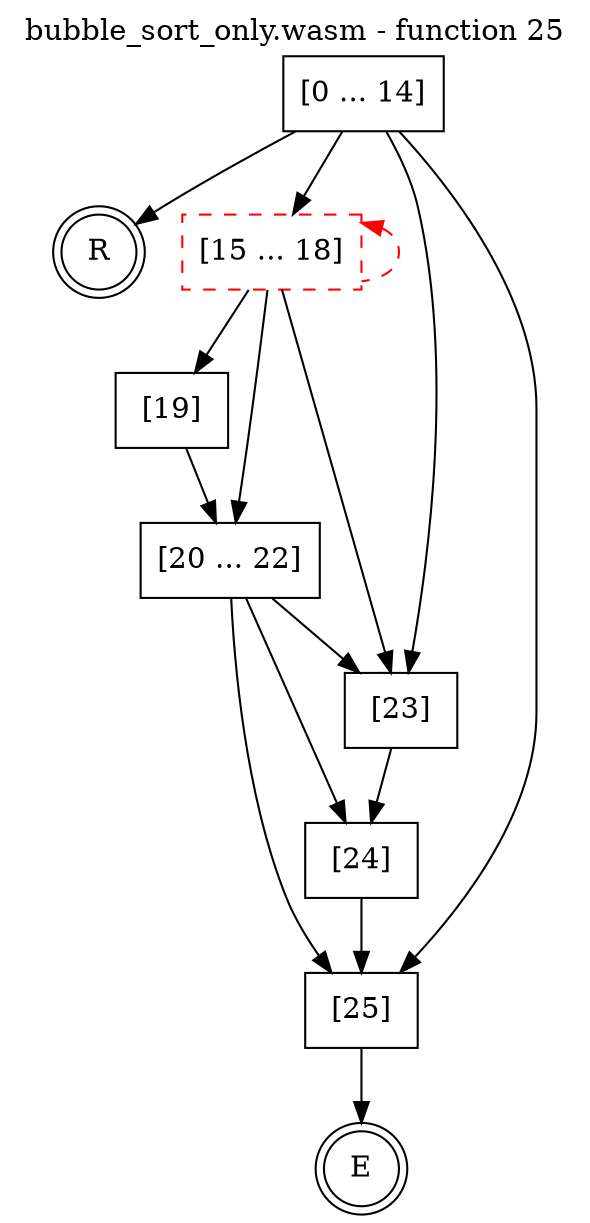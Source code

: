 digraph finite_state_machine {
    label = "bubble_sort_only.wasm - function 25"
    labelloc =  t
    labelfontsize = 16
    labelfontcolor = black
    labelfontname = "Helvetica"
    node [shape = doublecircle]; E R ;
    node [shape = box];
    node [shape=box, color=black, style=solid] 0[label="[0 ... 14]"]
    node [shape=box, color=red, style=dashed] 15[label="[15 ... 18]"]
    node [shape=box, color=black, style=solid] 19[label="[19]"]
    node [shape=box, color=black, style=solid] 20[label="[20 ... 22]"]
    node [shape=box, color=black, style=solid] 23[label="[23]"]
    node [shape=box, color=black, style=solid] 24[label="[24]"]
    node [shape=box, color=black, style=solid] 25[label="[25]"]
    node [shape=box, color=black, style=solid] R[label="R"]
    0 -> 15;
    0 -> 23;
    0 -> 25;
    0 -> R;
    15 -> 19;
    15 -> 20;
    15 -> 23;
    15 -> 15[style="dashed" color="red" dir=back];
    19 -> 20;
    20 -> 23;
    20 -> 24;
    20 -> 25;
    23 -> 24;
    24 -> 25;
    25 -> E;
}
